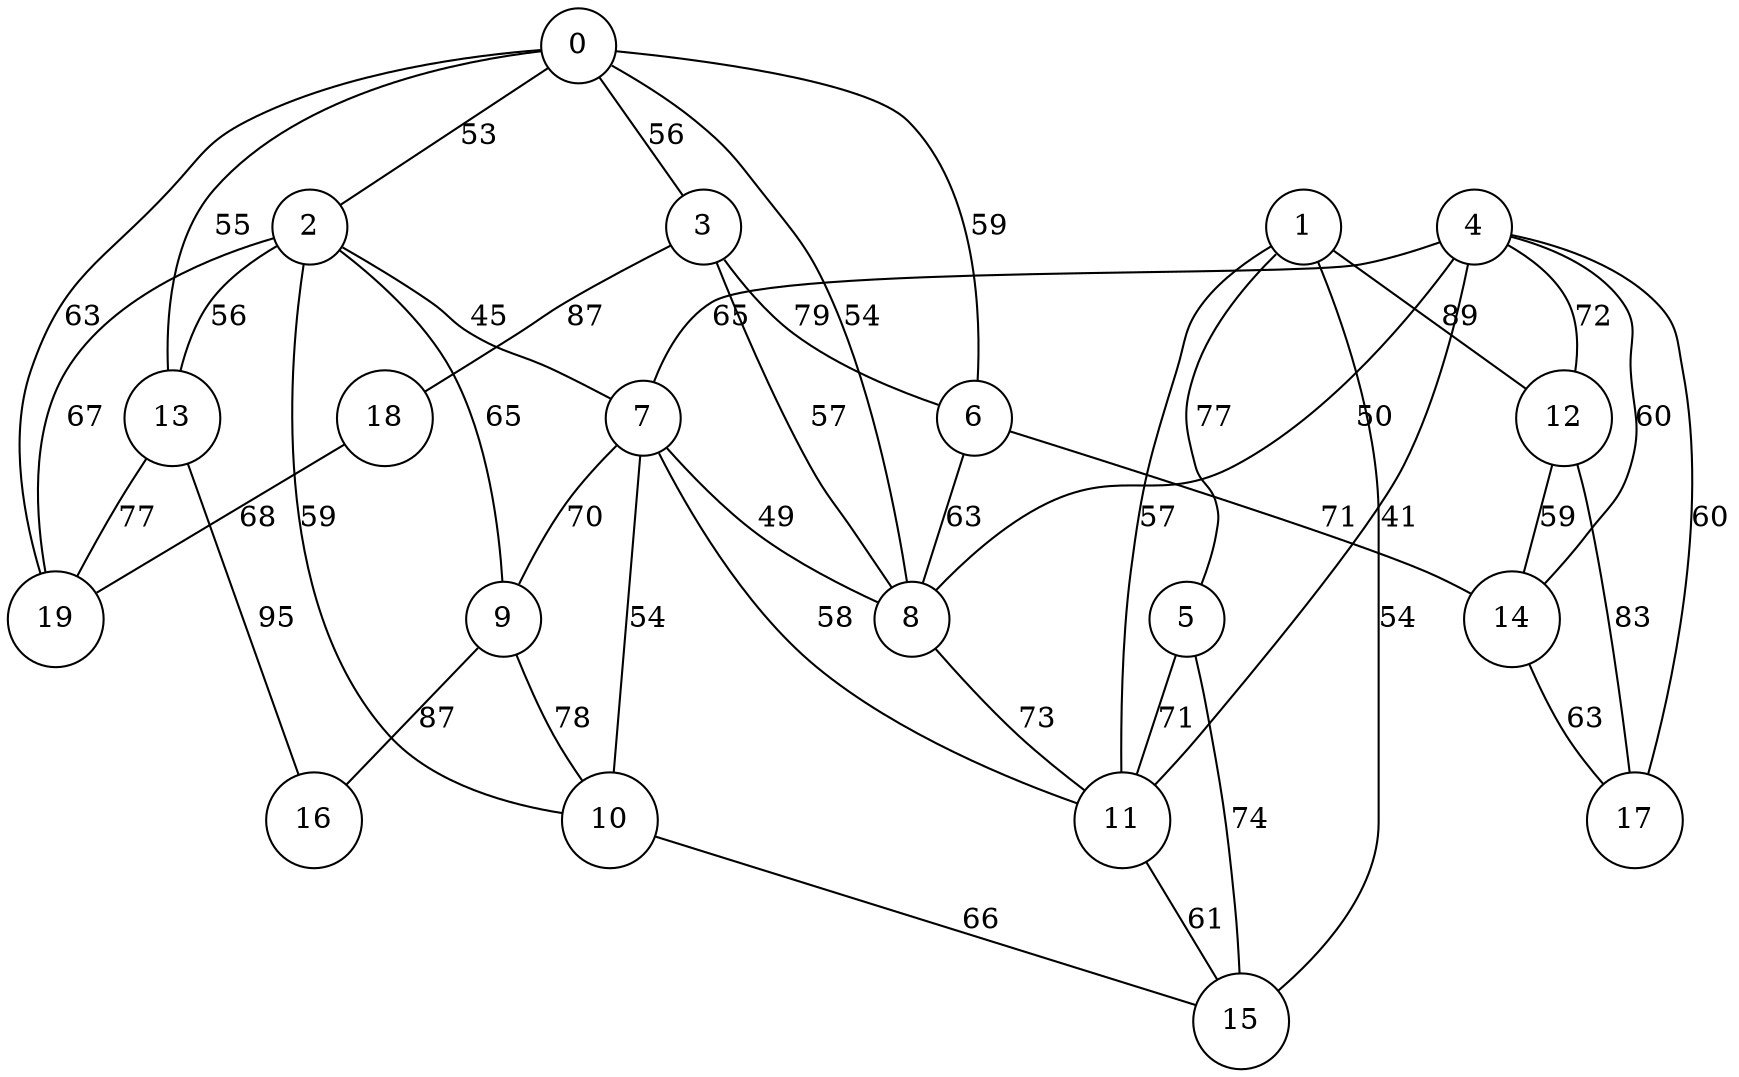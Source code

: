graph qubit_interaction_graph {
    node [shape=circle];
    0 -- 19 [label=63];
    0 -- 3 [label=56];
    0 -- 2 [label=53];
    0 -- 8 [label=54];
    0 -- 6 [label=59];
    0 -- 13 [label=55];
    1 -- 12 [label=89];
    1 -- 5 [label=77];
    1 -- 11 [label=57];
    1 -- 15 [label=54];
    2 -- 19 [label=67];
    2 -- 13 [label=56];
    2 -- 7 [label=45];
    2 -- 9 [label=65];
    2 -- 10 [label=59];
    3 -- 8 [label=57];
    3 -- 6 [label=79];
    3 -- 18 [label=87];
    4 -- 14 [label=60];
    4 -- 17 [label=60];
    4 -- 11 [label=41];
    4 -- 7 [label=65];
    4 -- 8 [label=50];
    4 -- 12 [label=72];
    5 -- 11 [label=71];
    5 -- 15 [label=74];
    6 -- 8 [label=63];
    6 -- 14 [label=71];
    7 -- 10 [label=54];
    7 -- 8 [label=49];
    7 -- 11 [label=58];
    7 -- 9 [label=70];
    8 -- 11 [label=73];
    9 -- 10 [label=78];
    9 -- 16 [label=87];
    10 -- 15 [label=66];
    11 -- 15 [label=61];
    12 -- 17 [label=83];
    12 -- 14 [label=59];
    13 -- 16 [label=95];
    13 -- 19 [label=77];
    14 -- 17 [label=63];
    18 -- 19 [label=68];
}